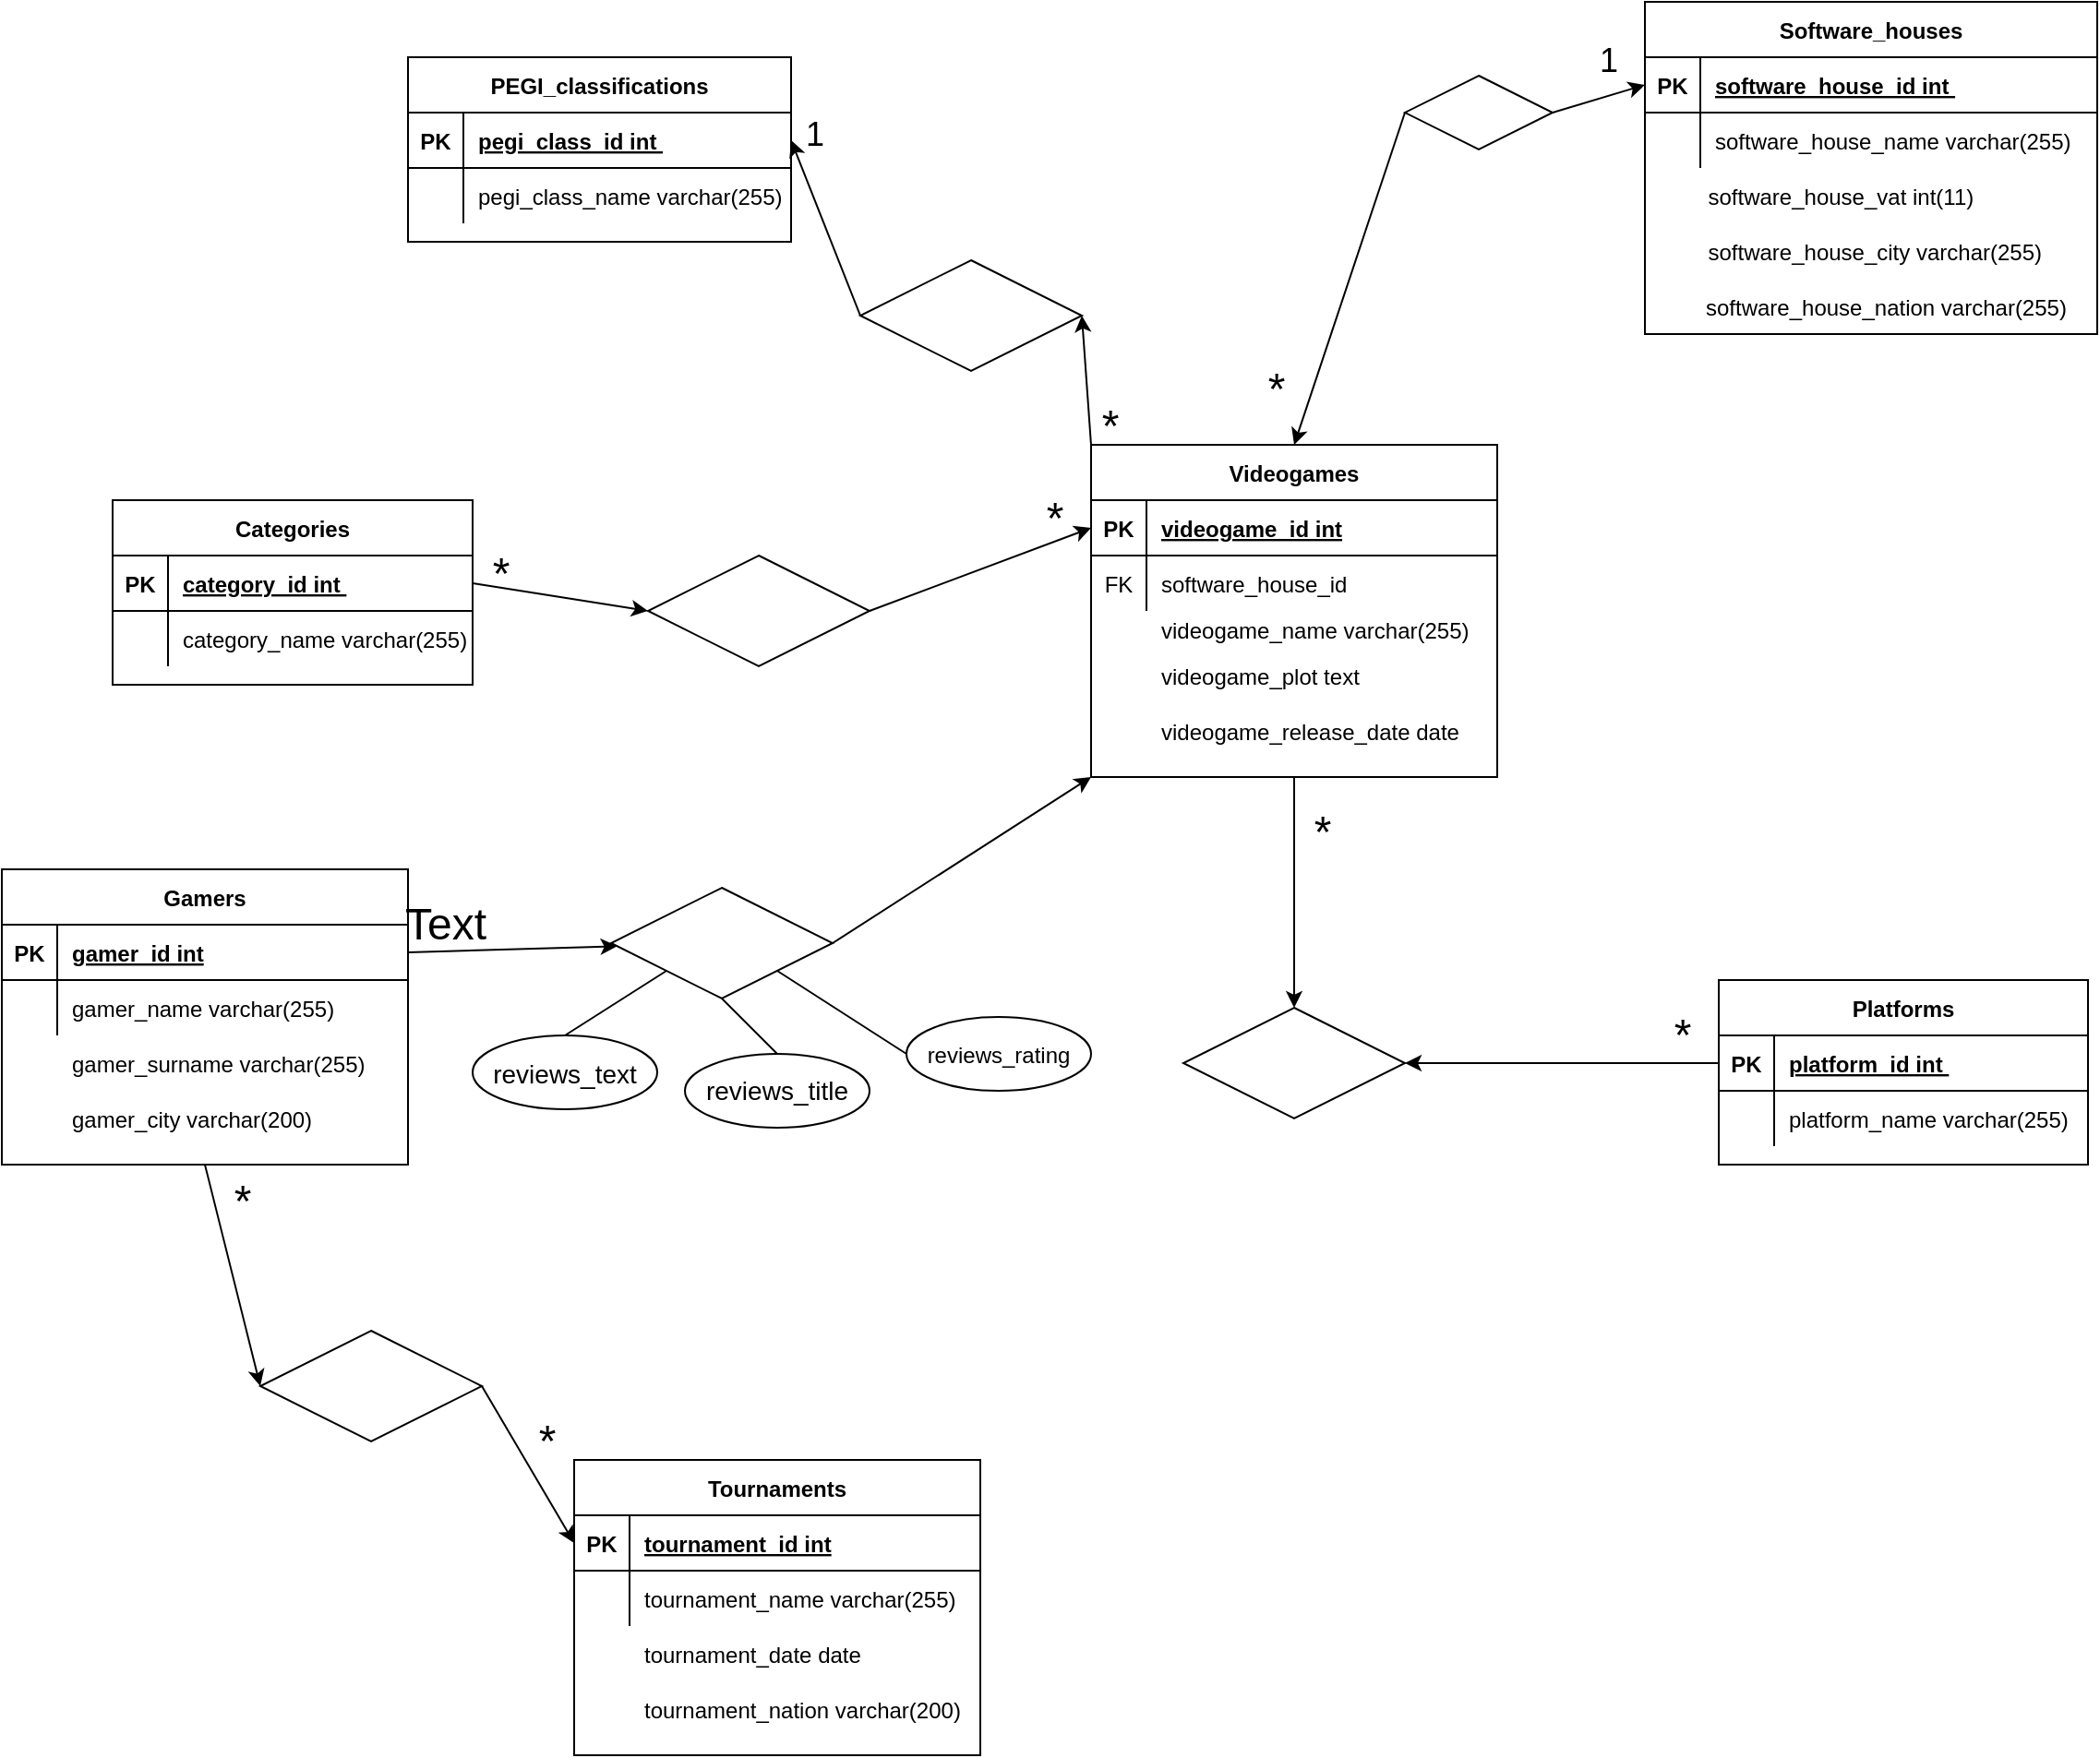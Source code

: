 <mxfile version="20.3.6" type="device"><diagram id="R2lEEEUBdFMjLlhIrx00" name="Page-1"><mxGraphModel dx="2067" dy="551" grid="1" gridSize="10" guides="1" tooltips="1" connect="1" arrows="1" fold="1" page="1" pageScale="1" pageWidth="850" pageHeight="1100" math="0" shadow="0" extFonts="Permanent Marker^https://fonts.googleapis.com/css?family=Permanent+Marker"><root><mxCell id="0"/><mxCell id="1" parent="0"/><mxCell id="C-vyLk0tnHw3VtMMgP7b-23" value="Videogames" style="shape=table;startSize=30;container=1;collapsible=1;childLayout=tableLayout;fixedRows=1;rowLines=0;fontStyle=1;align=center;resizeLast=1;" parent="1" vertex="1"><mxGeometry x="290" y="260" width="220" height="180" as="geometry"/></mxCell><mxCell id="C-vyLk0tnHw3VtMMgP7b-24" value="" style="shape=partialRectangle;collapsible=0;dropTarget=0;pointerEvents=0;fillColor=none;points=[[0,0.5],[1,0.5]];portConstraint=eastwest;top=0;left=0;right=0;bottom=1;" parent="C-vyLk0tnHw3VtMMgP7b-23" vertex="1"><mxGeometry y="30" width="220" height="30" as="geometry"/></mxCell><mxCell id="C-vyLk0tnHw3VtMMgP7b-25" value="PK" style="shape=partialRectangle;overflow=hidden;connectable=0;fillColor=none;top=0;left=0;bottom=0;right=0;fontStyle=1;" parent="C-vyLk0tnHw3VtMMgP7b-24" vertex="1"><mxGeometry width="30" height="30" as="geometry"><mxRectangle width="30" height="30" as="alternateBounds"/></mxGeometry></mxCell><mxCell id="C-vyLk0tnHw3VtMMgP7b-26" value="videogame_id int" style="shape=partialRectangle;overflow=hidden;connectable=0;fillColor=none;top=0;left=0;bottom=0;right=0;align=left;spacingLeft=6;fontStyle=5;" parent="C-vyLk0tnHw3VtMMgP7b-24" vertex="1"><mxGeometry x="30" width="190" height="30" as="geometry"><mxRectangle width="190" height="30" as="alternateBounds"/></mxGeometry></mxCell><mxCell id="C-vyLk0tnHw3VtMMgP7b-27" value="" style="shape=partialRectangle;collapsible=0;dropTarget=0;pointerEvents=0;fillColor=none;points=[[0,0.5],[1,0.5]];portConstraint=eastwest;top=0;left=0;right=0;bottom=0;" parent="C-vyLk0tnHw3VtMMgP7b-23" vertex="1"><mxGeometry y="60" width="220" height="30" as="geometry"/></mxCell><mxCell id="C-vyLk0tnHw3VtMMgP7b-28" value="FK" style="shape=partialRectangle;overflow=hidden;connectable=0;fillColor=none;top=0;left=0;bottom=0;right=0;" parent="C-vyLk0tnHw3VtMMgP7b-27" vertex="1"><mxGeometry width="30" height="30" as="geometry"><mxRectangle width="30" height="30" as="alternateBounds"/></mxGeometry></mxCell><mxCell id="C-vyLk0tnHw3VtMMgP7b-29" value="software_house_id" style="shape=partialRectangle;overflow=hidden;connectable=0;fillColor=none;top=0;left=0;bottom=0;right=0;align=left;spacingLeft=6;" parent="C-vyLk0tnHw3VtMMgP7b-27" vertex="1"><mxGeometry x="30" width="190" height="30" as="geometry"><mxRectangle width="190" height="30" as="alternateBounds"/></mxGeometry></mxCell><mxCell id="0BfrZjGHpj0aD6j247Zs-1" value="" style="shape=partialRectangle;collapsible=0;dropTarget=0;pointerEvents=0;fillColor=none;points=[[0,0.5],[1,0.5]];portConstraint=eastwest;top=0;left=0;right=0;bottom=0;" vertex="1" parent="1"><mxGeometry x="290" y="370" width="220" height="30" as="geometry"/></mxCell><mxCell id="0BfrZjGHpj0aD6j247Zs-2" value="" style="shape=partialRectangle;overflow=hidden;connectable=0;fillColor=none;top=0;left=0;bottom=0;right=0;" vertex="1" parent="0BfrZjGHpj0aD6j247Zs-1"><mxGeometry width="23.571" height="30" as="geometry"><mxRectangle width="30" height="30" as="alternateBounds"/></mxGeometry></mxCell><mxCell id="0BfrZjGHpj0aD6j247Zs-3" value="videogame_plot text" style="shape=partialRectangle;overflow=hidden;connectable=0;fillColor=none;top=0;left=0;bottom=0;right=0;align=left;spacingLeft=6;" vertex="1" parent="0BfrZjGHpj0aD6j247Zs-1"><mxGeometry x="30" width="190" height="30" as="geometry"><mxRectangle width="250" height="30" as="alternateBounds"/></mxGeometry></mxCell><mxCell id="0BfrZjGHpj0aD6j247Zs-5" value="" style="shape=partialRectangle;collapsible=0;dropTarget=0;pointerEvents=0;fillColor=none;points=[[0,0.5],[1,0.5]];portConstraint=eastwest;top=0;left=0;right=0;bottom=0;" vertex="1" parent="1"><mxGeometry x="290" y="400" width="220" height="30" as="geometry"/></mxCell><mxCell id="0BfrZjGHpj0aD6j247Zs-6" value="" style="shape=partialRectangle;overflow=hidden;connectable=0;fillColor=none;top=0;left=0;bottom=0;right=0;" vertex="1" parent="0BfrZjGHpj0aD6j247Zs-5"><mxGeometry width="23.571" height="30" as="geometry"><mxRectangle width="30" height="30" as="alternateBounds"/></mxGeometry></mxCell><mxCell id="0BfrZjGHpj0aD6j247Zs-7" value="videogame_release_date date " style="shape=partialRectangle;overflow=hidden;connectable=0;fillColor=none;top=0;left=0;bottom=0;right=0;align=left;spacingLeft=6;" vertex="1" parent="0BfrZjGHpj0aD6j247Zs-5"><mxGeometry x="30" width="190" height="30" as="geometry"><mxRectangle width="250" height="30" as="alternateBounds"/></mxGeometry></mxCell><mxCell id="0BfrZjGHpj0aD6j247Zs-8" value="Software_houses" style="shape=table;startSize=30;container=1;collapsible=1;childLayout=tableLayout;fixedRows=1;rowLines=0;fontStyle=1;align=center;resizeLast=1;" vertex="1" parent="1"><mxGeometry x="590" y="20" width="245" height="180" as="geometry"/></mxCell><mxCell id="0BfrZjGHpj0aD6j247Zs-9" value="" style="shape=partialRectangle;collapsible=0;dropTarget=0;pointerEvents=0;fillColor=none;points=[[0,0.5],[1,0.5]];portConstraint=eastwest;top=0;left=0;right=0;bottom=1;" vertex="1" parent="0BfrZjGHpj0aD6j247Zs-8"><mxGeometry y="30" width="245" height="30" as="geometry"/></mxCell><mxCell id="0BfrZjGHpj0aD6j247Zs-10" value="PK" style="shape=partialRectangle;overflow=hidden;connectable=0;fillColor=none;top=0;left=0;bottom=0;right=0;fontStyle=1;" vertex="1" parent="0BfrZjGHpj0aD6j247Zs-9"><mxGeometry width="30" height="30" as="geometry"><mxRectangle width="30" height="30" as="alternateBounds"/></mxGeometry></mxCell><mxCell id="0BfrZjGHpj0aD6j247Zs-11" value="software_house_id int " style="shape=partialRectangle;overflow=hidden;connectable=0;fillColor=none;top=0;left=0;bottom=0;right=0;align=left;spacingLeft=6;fontStyle=5;" vertex="1" parent="0BfrZjGHpj0aD6j247Zs-9"><mxGeometry x="30" width="215" height="30" as="geometry"><mxRectangle width="215" height="30" as="alternateBounds"/></mxGeometry></mxCell><mxCell id="0BfrZjGHpj0aD6j247Zs-12" value="" style="shape=partialRectangle;collapsible=0;dropTarget=0;pointerEvents=0;fillColor=none;points=[[0,0.5],[1,0.5]];portConstraint=eastwest;top=0;left=0;right=0;bottom=0;" vertex="1" parent="0BfrZjGHpj0aD6j247Zs-8"><mxGeometry y="60" width="245" height="30" as="geometry"/></mxCell><mxCell id="0BfrZjGHpj0aD6j247Zs-13" value="" style="shape=partialRectangle;overflow=hidden;connectable=0;fillColor=none;top=0;left=0;bottom=0;right=0;" vertex="1" parent="0BfrZjGHpj0aD6j247Zs-12"><mxGeometry width="30" height="30" as="geometry"><mxRectangle width="30" height="30" as="alternateBounds"/></mxGeometry></mxCell><mxCell id="0BfrZjGHpj0aD6j247Zs-14" value="software_house_name varchar(255) " style="shape=partialRectangle;overflow=hidden;connectable=0;fillColor=none;top=0;left=0;bottom=0;right=0;align=left;spacingLeft=6;" vertex="1" parent="0BfrZjGHpj0aD6j247Zs-12"><mxGeometry x="30" width="215" height="30" as="geometry"><mxRectangle width="215" height="30" as="alternateBounds"/></mxGeometry></mxCell><mxCell id="0BfrZjGHpj0aD6j247Zs-15" value="" style="shape=partialRectangle;collapsible=0;dropTarget=0;pointerEvents=0;fillColor=none;points=[[0,0.5],[1,0.5]];portConstraint=eastwest;top=0;left=0;right=0;bottom=0;" vertex="1" parent="1"><mxGeometry x="590" y="110" width="245" height="30" as="geometry"/></mxCell><mxCell id="0BfrZjGHpj0aD6j247Zs-16" value="" style="shape=partialRectangle;overflow=hidden;connectable=0;fillColor=none;top=0;left=0;bottom=0;right=0;" vertex="1" parent="0BfrZjGHpj0aD6j247Zs-15"><mxGeometry width="26.25" height="30" as="geometry"><mxRectangle width="30" height="30" as="alternateBounds"/></mxGeometry></mxCell><mxCell id="0BfrZjGHpj0aD6j247Zs-17" value="software_house_vat int(11) " style="shape=partialRectangle;overflow=hidden;connectable=0;fillColor=none;top=0;left=0;bottom=0;right=0;align=left;spacingLeft=6;" vertex="1" parent="0BfrZjGHpj0aD6j247Zs-15"><mxGeometry x="26.25" width="218.75" height="30" as="geometry"><mxRectangle width="250" height="30" as="alternateBounds"/></mxGeometry></mxCell><mxCell id="0BfrZjGHpj0aD6j247Zs-18" value="" style="shape=partialRectangle;collapsible=0;dropTarget=0;pointerEvents=0;fillColor=none;points=[[0,0.5],[1,0.5]];portConstraint=eastwest;top=0;left=0;right=0;bottom=0;" vertex="1" parent="1"><mxGeometry x="590" y="140" width="245" height="30" as="geometry"/></mxCell><mxCell id="0BfrZjGHpj0aD6j247Zs-19" value="" style="shape=partialRectangle;overflow=hidden;connectable=0;fillColor=none;top=0;left=0;bottom=0;right=0;" vertex="1" parent="0BfrZjGHpj0aD6j247Zs-18"><mxGeometry width="26.25" height="30" as="geometry"><mxRectangle width="30" height="30" as="alternateBounds"/></mxGeometry></mxCell><mxCell id="0BfrZjGHpj0aD6j247Zs-20" value="software_house_city varchar(255) " style="shape=partialRectangle;overflow=hidden;connectable=0;fillColor=none;top=0;left=0;bottom=0;right=0;align=left;spacingLeft=6;" vertex="1" parent="0BfrZjGHpj0aD6j247Zs-18"><mxGeometry x="26.25" width="218.75" height="30" as="geometry"><mxRectangle width="250" height="30" as="alternateBounds"/></mxGeometry></mxCell><mxCell id="0BfrZjGHpj0aD6j247Zs-21" value="" style="shape=partialRectangle;collapsible=0;dropTarget=0;pointerEvents=0;fillColor=none;points=[[0,0.5],[1,0.5]];portConstraint=eastwest;top=0;left=0;right=0;bottom=0;" vertex="1" parent="1"><mxGeometry x="595" y="170" width="240" height="30" as="geometry"/></mxCell><mxCell id="0BfrZjGHpj0aD6j247Zs-22" value="" style="shape=partialRectangle;overflow=hidden;connectable=0;fillColor=none;top=0;left=0;bottom=0;right=0;" vertex="1" parent="0BfrZjGHpj0aD6j247Zs-21"><mxGeometry width="25.714" height="30" as="geometry"><mxRectangle width="30" height="30" as="alternateBounds"/></mxGeometry></mxCell><mxCell id="0BfrZjGHpj0aD6j247Zs-23" value="software_house_nation varchar(255) " style="shape=partialRectangle;overflow=hidden;connectable=0;fillColor=none;top=0;left=0;bottom=0;right=0;align=left;spacingLeft=6;" vertex="1" parent="0BfrZjGHpj0aD6j247Zs-21"><mxGeometry x="20" width="220" height="30" as="geometry"><mxRectangle width="250" height="30" as="alternateBounds"/></mxGeometry></mxCell><mxCell id="0BfrZjGHpj0aD6j247Zs-24" value="Platforms" style="shape=table;startSize=30;container=1;collapsible=1;childLayout=tableLayout;fixedRows=1;rowLines=0;fontStyle=1;align=center;resizeLast=1;" vertex="1" parent="1"><mxGeometry x="630" y="550" width="200" height="100" as="geometry"/></mxCell><mxCell id="0BfrZjGHpj0aD6j247Zs-25" value="" style="shape=partialRectangle;collapsible=0;dropTarget=0;pointerEvents=0;fillColor=none;points=[[0,0.5],[1,0.5]];portConstraint=eastwest;top=0;left=0;right=0;bottom=1;" vertex="1" parent="0BfrZjGHpj0aD6j247Zs-24"><mxGeometry y="30" width="200" height="30" as="geometry"/></mxCell><mxCell id="0BfrZjGHpj0aD6j247Zs-26" value="PK" style="shape=partialRectangle;overflow=hidden;connectable=0;fillColor=none;top=0;left=0;bottom=0;right=0;fontStyle=1;" vertex="1" parent="0BfrZjGHpj0aD6j247Zs-25"><mxGeometry width="30" height="30" as="geometry"><mxRectangle width="30" height="30" as="alternateBounds"/></mxGeometry></mxCell><mxCell id="0BfrZjGHpj0aD6j247Zs-27" value="platform_id int " style="shape=partialRectangle;overflow=hidden;connectable=0;fillColor=none;top=0;left=0;bottom=0;right=0;align=left;spacingLeft=6;fontStyle=5;" vertex="1" parent="0BfrZjGHpj0aD6j247Zs-25"><mxGeometry x="30" width="170" height="30" as="geometry"><mxRectangle width="170" height="30" as="alternateBounds"/></mxGeometry></mxCell><mxCell id="0BfrZjGHpj0aD6j247Zs-28" value="" style="shape=partialRectangle;collapsible=0;dropTarget=0;pointerEvents=0;fillColor=none;points=[[0,0.5],[1,0.5]];portConstraint=eastwest;top=0;left=0;right=0;bottom=0;" vertex="1" parent="0BfrZjGHpj0aD6j247Zs-24"><mxGeometry y="60" width="200" height="30" as="geometry"/></mxCell><mxCell id="0BfrZjGHpj0aD6j247Zs-29" value="" style="shape=partialRectangle;overflow=hidden;connectable=0;fillColor=none;top=0;left=0;bottom=0;right=0;" vertex="1" parent="0BfrZjGHpj0aD6j247Zs-28"><mxGeometry width="30" height="30" as="geometry"><mxRectangle width="30" height="30" as="alternateBounds"/></mxGeometry></mxCell><mxCell id="0BfrZjGHpj0aD6j247Zs-30" value="platform_name varchar(255) " style="shape=partialRectangle;overflow=hidden;connectable=0;fillColor=none;top=0;left=0;bottom=0;right=0;align=left;spacingLeft=6;" vertex="1" parent="0BfrZjGHpj0aD6j247Zs-28"><mxGeometry x="30" width="170" height="30" as="geometry"><mxRectangle width="170" height="30" as="alternateBounds"/></mxGeometry></mxCell><mxCell id="0BfrZjGHpj0aD6j247Zs-34" value="" style="shape=partialRectangle;collapsible=0;dropTarget=0;pointerEvents=0;fillColor=none;points=[[0,0.5],[1,0.5]];portConstraint=eastwest;top=0;left=0;right=0;bottom=0;" vertex="1" parent="1"><mxGeometry x="40" y="580" width="280" height="30" as="geometry"/></mxCell><mxCell id="0BfrZjGHpj0aD6j247Zs-35" value="" style="shape=partialRectangle;overflow=hidden;connectable=0;fillColor=none;top=0;left=0;bottom=0;right=0;" vertex="1" parent="0BfrZjGHpj0aD6j247Zs-34"><mxGeometry x="-330" width="30" height="30" as="geometry"><mxRectangle width="30" height="30" as="alternateBounds"/></mxGeometry></mxCell><mxCell id="0BfrZjGHpj0aD6j247Zs-40" value="Categories" style="shape=table;startSize=30;container=1;collapsible=1;childLayout=tableLayout;fixedRows=1;rowLines=0;fontStyle=1;align=center;resizeLast=1;" vertex="1" parent="1"><mxGeometry x="-240" y="290" width="195" height="100" as="geometry"/></mxCell><mxCell id="0BfrZjGHpj0aD6j247Zs-41" value="" style="shape=partialRectangle;collapsible=0;dropTarget=0;pointerEvents=0;fillColor=none;points=[[0,0.5],[1,0.5]];portConstraint=eastwest;top=0;left=0;right=0;bottom=1;" vertex="1" parent="0BfrZjGHpj0aD6j247Zs-40"><mxGeometry y="30" width="195" height="30" as="geometry"/></mxCell><mxCell id="0BfrZjGHpj0aD6j247Zs-42" value="PK" style="shape=partialRectangle;overflow=hidden;connectable=0;fillColor=none;top=0;left=0;bottom=0;right=0;fontStyle=1;" vertex="1" parent="0BfrZjGHpj0aD6j247Zs-41"><mxGeometry width="30" height="30" as="geometry"><mxRectangle width="30" height="30" as="alternateBounds"/></mxGeometry></mxCell><mxCell id="0BfrZjGHpj0aD6j247Zs-43" value="category_id int " style="shape=partialRectangle;overflow=hidden;connectable=0;fillColor=none;top=0;left=0;bottom=0;right=0;align=left;spacingLeft=6;fontStyle=5;" vertex="1" parent="0BfrZjGHpj0aD6j247Zs-41"><mxGeometry x="30" width="165" height="30" as="geometry"><mxRectangle width="165" height="30" as="alternateBounds"/></mxGeometry></mxCell><mxCell id="0BfrZjGHpj0aD6j247Zs-44" value="" style="shape=partialRectangle;collapsible=0;dropTarget=0;pointerEvents=0;fillColor=none;points=[[0,0.5],[1,0.5]];portConstraint=eastwest;top=0;left=0;right=0;bottom=0;" vertex="1" parent="0BfrZjGHpj0aD6j247Zs-40"><mxGeometry y="60" width="195" height="30" as="geometry"/></mxCell><mxCell id="0BfrZjGHpj0aD6j247Zs-45" value="" style="shape=partialRectangle;overflow=hidden;connectable=0;fillColor=none;top=0;left=0;bottom=0;right=0;" vertex="1" parent="0BfrZjGHpj0aD6j247Zs-44"><mxGeometry width="30" height="30" as="geometry"><mxRectangle width="30" height="30" as="alternateBounds"/></mxGeometry></mxCell><mxCell id="0BfrZjGHpj0aD6j247Zs-46" value="category_name varchar(255) " style="shape=partialRectangle;overflow=hidden;connectable=0;fillColor=none;top=0;left=0;bottom=0;right=0;align=left;spacingLeft=6;" vertex="1" parent="0BfrZjGHpj0aD6j247Zs-44"><mxGeometry x="30" width="165" height="30" as="geometry"><mxRectangle width="165" height="30" as="alternateBounds"/></mxGeometry></mxCell><mxCell id="0BfrZjGHpj0aD6j247Zs-47" value="" style="shape=partialRectangle;collapsible=0;dropTarget=0;pointerEvents=0;fillColor=none;points=[[0,0.5],[1,0.5]];portConstraint=eastwest;top=0;left=0;right=0;bottom=0;" vertex="1" parent="1"><mxGeometry x="437.5" y="580" width="280" height="30" as="geometry"/></mxCell><mxCell id="0BfrZjGHpj0aD6j247Zs-48" value="" style="shape=partialRectangle;overflow=hidden;connectable=0;fillColor=none;top=0;left=0;bottom=0;right=0;" vertex="1" parent="0BfrZjGHpj0aD6j247Zs-47"><mxGeometry x="-590" y="20" width="30" height="30" as="geometry"><mxRectangle width="30" height="30" as="alternateBounds"/></mxGeometry></mxCell><mxCell id="0BfrZjGHpj0aD6j247Zs-49" value="PEGI_classifications" style="shape=table;startSize=30;container=1;collapsible=1;childLayout=tableLayout;fixedRows=1;rowLines=0;fontStyle=1;align=center;resizeLast=1;" vertex="1" parent="1"><mxGeometry x="-80" y="50" width="207.5" height="100" as="geometry"/></mxCell><mxCell id="0BfrZjGHpj0aD6j247Zs-50" value="" style="shape=partialRectangle;collapsible=0;dropTarget=0;pointerEvents=0;fillColor=none;points=[[0,0.5],[1,0.5]];portConstraint=eastwest;top=0;left=0;right=0;bottom=1;" vertex="1" parent="0BfrZjGHpj0aD6j247Zs-49"><mxGeometry y="30" width="207.5" height="30" as="geometry"/></mxCell><mxCell id="0BfrZjGHpj0aD6j247Zs-51" value="PK" style="shape=partialRectangle;overflow=hidden;connectable=0;fillColor=none;top=0;left=0;bottom=0;right=0;fontStyle=1;" vertex="1" parent="0BfrZjGHpj0aD6j247Zs-50"><mxGeometry width="30" height="30" as="geometry"><mxRectangle width="30" height="30" as="alternateBounds"/></mxGeometry></mxCell><mxCell id="0BfrZjGHpj0aD6j247Zs-52" value="pegi_class_id int " style="shape=partialRectangle;overflow=hidden;connectable=0;fillColor=none;top=0;left=0;bottom=0;right=0;align=left;spacingLeft=6;fontStyle=5;" vertex="1" parent="0BfrZjGHpj0aD6j247Zs-50"><mxGeometry x="30" width="177.5" height="30" as="geometry"><mxRectangle width="177.5" height="30" as="alternateBounds"/></mxGeometry></mxCell><mxCell id="0BfrZjGHpj0aD6j247Zs-53" value="" style="shape=partialRectangle;collapsible=0;dropTarget=0;pointerEvents=0;fillColor=none;points=[[0,0.5],[1,0.5]];portConstraint=eastwest;top=0;left=0;right=0;bottom=0;" vertex="1" parent="0BfrZjGHpj0aD6j247Zs-49"><mxGeometry y="60" width="207.5" height="30" as="geometry"/></mxCell><mxCell id="0BfrZjGHpj0aD6j247Zs-54" value="" style="shape=partialRectangle;overflow=hidden;connectable=0;fillColor=none;top=0;left=0;bottom=0;right=0;" vertex="1" parent="0BfrZjGHpj0aD6j247Zs-53"><mxGeometry width="30" height="30" as="geometry"><mxRectangle width="30" height="30" as="alternateBounds"/></mxGeometry></mxCell><mxCell id="0BfrZjGHpj0aD6j247Zs-55" value="pegi_class_name varchar(255) " style="shape=partialRectangle;overflow=hidden;connectable=0;fillColor=none;top=0;left=0;bottom=0;right=0;align=left;spacingLeft=6;" vertex="1" parent="0BfrZjGHpj0aD6j247Zs-53"><mxGeometry x="30" width="177.5" height="30" as="geometry"><mxRectangle width="177.5" height="30" as="alternateBounds"/></mxGeometry></mxCell><mxCell id="0BfrZjGHpj0aD6j247Zs-56" value="Tournaments" style="shape=table;startSize=30;container=1;collapsible=1;childLayout=tableLayout;fixedRows=1;rowLines=0;fontStyle=1;align=center;resizeLast=1;" vertex="1" parent="1"><mxGeometry x="10" y="810" width="220" height="160" as="geometry"/></mxCell><mxCell id="0BfrZjGHpj0aD6j247Zs-57" value="" style="shape=partialRectangle;collapsible=0;dropTarget=0;pointerEvents=0;fillColor=none;points=[[0,0.5],[1,0.5]];portConstraint=eastwest;top=0;left=0;right=0;bottom=1;" vertex="1" parent="0BfrZjGHpj0aD6j247Zs-56"><mxGeometry y="30" width="220" height="30" as="geometry"/></mxCell><mxCell id="0BfrZjGHpj0aD6j247Zs-58" value="PK" style="shape=partialRectangle;overflow=hidden;connectable=0;fillColor=none;top=0;left=0;bottom=0;right=0;fontStyle=1;" vertex="1" parent="0BfrZjGHpj0aD6j247Zs-57"><mxGeometry width="30" height="30" as="geometry"><mxRectangle width="30" height="30" as="alternateBounds"/></mxGeometry></mxCell><mxCell id="0BfrZjGHpj0aD6j247Zs-59" value="tournament_id int" style="shape=partialRectangle;overflow=hidden;connectable=0;fillColor=none;top=0;left=0;bottom=0;right=0;align=left;spacingLeft=6;fontStyle=5;" vertex="1" parent="0BfrZjGHpj0aD6j247Zs-57"><mxGeometry x="30" width="190" height="30" as="geometry"><mxRectangle width="190" height="30" as="alternateBounds"/></mxGeometry></mxCell><mxCell id="0BfrZjGHpj0aD6j247Zs-60" value="" style="shape=partialRectangle;collapsible=0;dropTarget=0;pointerEvents=0;fillColor=none;points=[[0,0.5],[1,0.5]];portConstraint=eastwest;top=0;left=0;right=0;bottom=0;" vertex="1" parent="0BfrZjGHpj0aD6j247Zs-56"><mxGeometry y="60" width="220" height="30" as="geometry"/></mxCell><mxCell id="0BfrZjGHpj0aD6j247Zs-61" value="" style="shape=partialRectangle;overflow=hidden;connectable=0;fillColor=none;top=0;left=0;bottom=0;right=0;" vertex="1" parent="0BfrZjGHpj0aD6j247Zs-60"><mxGeometry width="30" height="30" as="geometry"><mxRectangle width="30" height="30" as="alternateBounds"/></mxGeometry></mxCell><mxCell id="0BfrZjGHpj0aD6j247Zs-62" value="tournament_name varchar(255)" style="shape=partialRectangle;overflow=hidden;connectable=0;fillColor=none;top=0;left=0;bottom=0;right=0;align=left;spacingLeft=6;" vertex="1" parent="0BfrZjGHpj0aD6j247Zs-60"><mxGeometry x="30" width="190" height="30" as="geometry"><mxRectangle width="190" height="30" as="alternateBounds"/></mxGeometry></mxCell><mxCell id="0BfrZjGHpj0aD6j247Zs-63" value="tournament_date date" style="shape=partialRectangle;overflow=hidden;connectable=0;fillColor=none;top=0;left=0;bottom=0;right=0;align=left;spacingLeft=6;" vertex="1" parent="1"><mxGeometry x="40" y="900" width="190" height="30" as="geometry"><mxRectangle width="190" height="30" as="alternateBounds"/></mxGeometry></mxCell><mxCell id="0BfrZjGHpj0aD6j247Zs-64" value="tournament_nation varchar(200)" style="shape=partialRectangle;overflow=hidden;connectable=0;fillColor=none;top=0;left=0;bottom=0;right=0;align=left;spacingLeft=6;" vertex="1" parent="1"><mxGeometry x="40" y="930" width="190" height="30" as="geometry"><mxRectangle width="190" height="30" as="alternateBounds"/></mxGeometry></mxCell><mxCell id="0BfrZjGHpj0aD6j247Zs-65" value="Gamers" style="shape=table;startSize=30;container=1;collapsible=1;childLayout=tableLayout;fixedRows=1;rowLines=0;fontStyle=1;align=center;resizeLast=1;" vertex="1" parent="1"><mxGeometry x="-300" y="490" width="220" height="160" as="geometry"/></mxCell><mxCell id="0BfrZjGHpj0aD6j247Zs-66" value="" style="shape=partialRectangle;collapsible=0;dropTarget=0;pointerEvents=0;fillColor=none;points=[[0,0.5],[1,0.5]];portConstraint=eastwest;top=0;left=0;right=0;bottom=1;" vertex="1" parent="0BfrZjGHpj0aD6j247Zs-65"><mxGeometry y="30" width="220" height="30" as="geometry"/></mxCell><mxCell id="0BfrZjGHpj0aD6j247Zs-67" value="PK" style="shape=partialRectangle;overflow=hidden;connectable=0;fillColor=none;top=0;left=0;bottom=0;right=0;fontStyle=1;" vertex="1" parent="0BfrZjGHpj0aD6j247Zs-66"><mxGeometry width="30" height="30" as="geometry"><mxRectangle width="30" height="30" as="alternateBounds"/></mxGeometry></mxCell><mxCell id="0BfrZjGHpj0aD6j247Zs-68" value="gamer_id int" style="shape=partialRectangle;overflow=hidden;connectable=0;fillColor=none;top=0;left=0;bottom=0;right=0;align=left;spacingLeft=6;fontStyle=5;" vertex="1" parent="0BfrZjGHpj0aD6j247Zs-66"><mxGeometry x="30" width="190" height="30" as="geometry"><mxRectangle width="190" height="30" as="alternateBounds"/></mxGeometry></mxCell><mxCell id="0BfrZjGHpj0aD6j247Zs-69" value="" style="shape=partialRectangle;collapsible=0;dropTarget=0;pointerEvents=0;fillColor=none;points=[[0,0.5],[1,0.5]];portConstraint=eastwest;top=0;left=0;right=0;bottom=0;" vertex="1" parent="0BfrZjGHpj0aD6j247Zs-65"><mxGeometry y="60" width="220" height="30" as="geometry"/></mxCell><mxCell id="0BfrZjGHpj0aD6j247Zs-70" value="" style="shape=partialRectangle;overflow=hidden;connectable=0;fillColor=none;top=0;left=0;bottom=0;right=0;" vertex="1" parent="0BfrZjGHpj0aD6j247Zs-69"><mxGeometry width="30" height="30" as="geometry"><mxRectangle width="30" height="30" as="alternateBounds"/></mxGeometry></mxCell><mxCell id="0BfrZjGHpj0aD6j247Zs-71" value="gamer_name varchar(255)" style="shape=partialRectangle;overflow=hidden;connectable=0;fillColor=none;top=0;left=0;bottom=0;right=0;align=left;spacingLeft=6;" vertex="1" parent="0BfrZjGHpj0aD6j247Zs-69"><mxGeometry x="30" width="190" height="30" as="geometry"><mxRectangle width="190" height="30" as="alternateBounds"/></mxGeometry></mxCell><mxCell id="0BfrZjGHpj0aD6j247Zs-72" value="" style="shape=partialRectangle;collapsible=0;dropTarget=0;pointerEvents=0;fillColor=none;points=[[0,0.5],[1,0.5]];portConstraint=eastwest;top=0;left=0;right=0;bottom=0;" vertex="1" parent="1"><mxGeometry x="-300" y="580" width="220" height="30" as="geometry"/></mxCell><mxCell id="0BfrZjGHpj0aD6j247Zs-73" value="" style="shape=partialRectangle;overflow=hidden;connectable=0;fillColor=none;top=0;left=0;bottom=0;right=0;" vertex="1" parent="0BfrZjGHpj0aD6j247Zs-72"><mxGeometry width="23.571" height="30" as="geometry"><mxRectangle width="30" height="30" as="alternateBounds"/></mxGeometry></mxCell><mxCell id="0BfrZjGHpj0aD6j247Zs-74" value="gamer_surname varchar(255)" style="shape=partialRectangle;overflow=hidden;connectable=0;fillColor=none;top=0;left=0;bottom=0;right=0;align=left;spacingLeft=6;" vertex="1" parent="0BfrZjGHpj0aD6j247Zs-72"><mxGeometry x="30" width="190" height="30" as="geometry"><mxRectangle width="250" height="30" as="alternateBounds"/></mxGeometry></mxCell><mxCell id="0BfrZjGHpj0aD6j247Zs-75" value="" style="shape=partialRectangle;collapsible=0;dropTarget=0;pointerEvents=0;fillColor=none;points=[[0,0.5],[1,0.5]];portConstraint=eastwest;top=0;left=0;right=0;bottom=0;" vertex="1" parent="1"><mxGeometry x="-300" y="610" width="220" height="30" as="geometry"/></mxCell><mxCell id="0BfrZjGHpj0aD6j247Zs-76" value="" style="shape=partialRectangle;overflow=hidden;connectable=0;fillColor=none;top=0;left=0;bottom=0;right=0;" vertex="1" parent="0BfrZjGHpj0aD6j247Zs-75"><mxGeometry width="23.571" height="30" as="geometry"><mxRectangle width="30" height="30" as="alternateBounds"/></mxGeometry></mxCell><mxCell id="0BfrZjGHpj0aD6j247Zs-77" value="gamer_city varchar(200)" style="shape=partialRectangle;overflow=hidden;connectable=0;fillColor=none;top=0;left=0;bottom=0;right=0;align=left;spacingLeft=6;" vertex="1" parent="0BfrZjGHpj0aD6j247Zs-75"><mxGeometry x="30" width="190" height="30" as="geometry"><mxRectangle width="250" height="30" as="alternateBounds"/></mxGeometry></mxCell><mxCell id="0BfrZjGHpj0aD6j247Zs-78" value="" style="shape=rhombus;perimeter=rhombusPerimeter;whiteSpace=wrap;html=1;align=center;" vertex="1" parent="1"><mxGeometry x="460" y="60" width="80" height="40" as="geometry"/></mxCell><mxCell id="0BfrZjGHpj0aD6j247Zs-79" value="" style="endArrow=classic;html=1;rounded=0;entryX=0;entryY=0.5;entryDx=0;entryDy=0;" edge="1" parent="1" target="0BfrZjGHpj0aD6j247Zs-9"><mxGeometry width="50" height="50" relative="1" as="geometry"><mxPoint x="540" y="80" as="sourcePoint"/><mxPoint x="590" y="30" as="targetPoint"/></mxGeometry></mxCell><mxCell id="0BfrZjGHpj0aD6j247Zs-80" value="" style="endArrow=classic;html=1;rounded=0;entryX=0.5;entryY=0;entryDx=0;entryDy=0;exitX=0;exitY=0.5;exitDx=0;exitDy=0;" edge="1" parent="1" source="0BfrZjGHpj0aD6j247Zs-78" target="C-vyLk0tnHw3VtMMgP7b-23"><mxGeometry width="50" height="50" relative="1" as="geometry"><mxPoint x="380" y="120" as="sourcePoint"/><mxPoint x="430" y="70" as="targetPoint"/></mxGeometry></mxCell><mxCell id="0BfrZjGHpj0aD6j247Zs-81" value="&lt;font style=&quot;font-size: 24px;&quot;&gt;*&lt;/font&gt;" style="text;html=1;align=center;verticalAlign=middle;resizable=0;points=[];autosize=1;strokeColor=none;fillColor=none;" vertex="1" parent="1"><mxGeometry x="375" y="210" width="30" height="40" as="geometry"/></mxCell><mxCell id="0BfrZjGHpj0aD6j247Zs-82" value="&lt;font style=&quot;font-size: 18px;&quot;&gt;1&lt;/font&gt;" style="text;html=1;align=center;verticalAlign=middle;resizable=0;points=[];autosize=1;strokeColor=none;fillColor=none;fontSize=24;" vertex="1" parent="1"><mxGeometry x="555" y="30" width="30" height="40" as="geometry"/></mxCell><mxCell id="0BfrZjGHpj0aD6j247Zs-83" value="videogame_name varchar(255)" style="shape=partialRectangle;overflow=hidden;connectable=0;fillColor=none;top=0;left=0;bottom=0;right=0;align=left;spacingLeft=6;" vertex="1" parent="1"><mxGeometry x="320" y="345" width="190" height="30" as="geometry"><mxRectangle width="190" height="30" as="alternateBounds"/></mxGeometry></mxCell><mxCell id="0BfrZjGHpj0aD6j247Zs-84" value="" style="endArrow=classic;html=1;rounded=0;fontSize=18;exitX=0.5;exitY=1;exitDx=0;exitDy=0;" edge="1" parent="1" source="C-vyLk0tnHw3VtMMgP7b-23" target="0BfrZjGHpj0aD6j247Zs-113"><mxGeometry width="50" height="50" relative="1" as="geometry"><mxPoint x="210" y="620" as="sourcePoint"/><mxPoint x="400" y="520" as="targetPoint"/></mxGeometry></mxCell><mxCell id="0BfrZjGHpj0aD6j247Zs-85" value="" style="endArrow=classic;html=1;rounded=0;fontSize=18;exitX=0;exitY=0.5;exitDx=0;exitDy=0;entryX=1;entryY=0.5;entryDx=0;entryDy=0;" edge="1" parent="1" source="0BfrZjGHpj0aD6j247Zs-25" target="0BfrZjGHpj0aD6j247Zs-113"><mxGeometry width="50" height="50" relative="1" as="geometry"><mxPoint x="210" y="620" as="sourcePoint"/><mxPoint x="540" y="590" as="targetPoint"/></mxGeometry></mxCell><mxCell id="0BfrZjGHpj0aD6j247Zs-113" value="" style="shape=rhombus;perimeter=rhombusPerimeter;whiteSpace=wrap;html=1;align=center;fontSize=12;" vertex="1" parent="1"><mxGeometry x="340" y="565" width="120" height="60" as="geometry"/></mxCell><mxCell id="0BfrZjGHpj0aD6j247Zs-115" value="&lt;font style=&quot;font-size: 24px;&quot;&gt;*&lt;/font&gt;" style="text;html=1;align=center;verticalAlign=middle;resizable=0;points=[];autosize=1;strokeColor=none;fillColor=none;fontSize=12;" vertex="1" parent="1"><mxGeometry x="595" y="560" width="30" height="40" as="geometry"/></mxCell><mxCell id="0BfrZjGHpj0aD6j247Zs-116" value="&lt;font style=&quot;font-size: 24px;&quot;&gt;*&lt;/font&gt;" style="text;html=1;align=center;verticalAlign=middle;resizable=0;points=[];autosize=1;strokeColor=none;fillColor=none;fontSize=24;" vertex="1" parent="1"><mxGeometry x="400" y="450" width="30" height="40" as="geometry"/></mxCell><mxCell id="0BfrZjGHpj0aD6j247Zs-117" value="" style="shape=rhombus;perimeter=rhombusPerimeter;whiteSpace=wrap;html=1;align=center;fontSize=12;" vertex="1" parent="1"><mxGeometry x="50" y="320" width="120" height="60" as="geometry"/></mxCell><mxCell id="0BfrZjGHpj0aD6j247Zs-118" value="" style="endArrow=classic;html=1;rounded=0;fontSize=24;exitX=1;exitY=0.5;exitDx=0;exitDy=0;" edge="1" parent="1" source="0BfrZjGHpj0aD6j247Zs-41"><mxGeometry width="50" height="50" relative="1" as="geometry"><mxPoint x="210" y="420" as="sourcePoint"/><mxPoint x="50" y="350" as="targetPoint"/></mxGeometry></mxCell><mxCell id="0BfrZjGHpj0aD6j247Zs-119" value="" style="endArrow=classic;html=1;rounded=0;fontSize=24;exitX=1;exitY=0.5;exitDx=0;exitDy=0;entryX=0;entryY=0.5;entryDx=0;entryDy=0;" edge="1" parent="1" source="0BfrZjGHpj0aD6j247Zs-117" target="C-vyLk0tnHw3VtMMgP7b-24"><mxGeometry width="50" height="50" relative="1" as="geometry"><mxPoint x="210" y="420" as="sourcePoint"/><mxPoint x="260" y="370" as="targetPoint"/></mxGeometry></mxCell><mxCell id="0BfrZjGHpj0aD6j247Zs-120" value="*" style="text;html=1;align=center;verticalAlign=middle;resizable=0;points=[];autosize=1;strokeColor=none;fillColor=none;fontSize=24;" vertex="1" parent="1"><mxGeometry x="-45" y="310" width="30" height="40" as="geometry"/></mxCell><mxCell id="0BfrZjGHpj0aD6j247Zs-121" value="*" style="text;html=1;align=center;verticalAlign=middle;resizable=0;points=[];autosize=1;strokeColor=none;fillColor=none;fontSize=24;" vertex="1" parent="1"><mxGeometry x="255" y="280" width="30" height="40" as="geometry"/></mxCell><mxCell id="0BfrZjGHpj0aD6j247Zs-124" value="" style="endArrow=classic;html=1;rounded=0;fontSize=24;exitX=0;exitY=0;exitDx=0;exitDy=0;entryX=1;entryY=0.5;entryDx=0;entryDy=0;" edge="1" parent="1" source="C-vyLk0tnHw3VtMMgP7b-23" target="0BfrZjGHpj0aD6j247Zs-125"><mxGeometry width="50" height="50" relative="1" as="geometry"><mxPoint x="210" y="320" as="sourcePoint"/><mxPoint x="240" y="220" as="targetPoint"/></mxGeometry></mxCell><mxCell id="0BfrZjGHpj0aD6j247Zs-125" value="" style="shape=rhombus;perimeter=rhombusPerimeter;whiteSpace=wrap;html=1;align=center;fontSize=24;" vertex="1" parent="1"><mxGeometry x="165" y="160" width="120" height="60" as="geometry"/></mxCell><mxCell id="0BfrZjGHpj0aD6j247Zs-126" value="" style="endArrow=classic;html=1;rounded=0;fontSize=24;exitX=0;exitY=0.5;exitDx=0;exitDy=0;entryX=1;entryY=0.5;entryDx=0;entryDy=0;" edge="1" parent="1" source="0BfrZjGHpj0aD6j247Zs-125" target="0BfrZjGHpj0aD6j247Zs-50"><mxGeometry width="50" height="50" relative="1" as="geometry"><mxPoint x="210" y="320" as="sourcePoint"/><mxPoint x="260" y="270" as="targetPoint"/></mxGeometry></mxCell><mxCell id="0BfrZjGHpj0aD6j247Zs-127" value="*" style="text;html=1;align=center;verticalAlign=middle;resizable=0;points=[];autosize=1;strokeColor=none;fillColor=none;fontSize=24;" vertex="1" parent="1"><mxGeometry x="285" y="230" width="30" height="40" as="geometry"/></mxCell><mxCell id="0BfrZjGHpj0aD6j247Zs-128" value="&lt;font style=&quot;font-size: 18px;&quot;&gt;1&lt;/font&gt;" style="text;html=1;align=center;verticalAlign=middle;resizable=0;points=[];autosize=1;strokeColor=none;fillColor=none;fontSize=24;" vertex="1" parent="1"><mxGeometry x="125" y="70" width="30" height="40" as="geometry"/></mxCell><mxCell id="0BfrZjGHpj0aD6j247Zs-129" value="" style="endArrow=classic;html=1;rounded=0;fontSize=18;exitX=1;exitY=0.5;exitDx=0;exitDy=0;" edge="1" parent="1" source="0BfrZjGHpj0aD6j247Zs-66" target="0BfrZjGHpj0aD6j247Zs-130"><mxGeometry width="50" height="50" relative="1" as="geometry"><mxPoint x="210" y="620" as="sourcePoint"/><mxPoint x="40" y="520" as="targetPoint"/></mxGeometry></mxCell><mxCell id="0BfrZjGHpj0aD6j247Zs-130" value="" style="shape=rhombus;perimeter=rhombusPerimeter;whiteSpace=wrap;html=1;align=center;fontSize=18;" vertex="1" parent="1"><mxGeometry x="30" y="500" width="120" height="60" as="geometry"/></mxCell><mxCell id="0BfrZjGHpj0aD6j247Zs-131" value="" style="endArrow=classic;html=1;rounded=0;fontSize=18;exitX=1;exitY=0.5;exitDx=0;exitDy=0;entryX=0;entryY=1;entryDx=0;entryDy=0;" edge="1" parent="1" source="0BfrZjGHpj0aD6j247Zs-130" target="C-vyLk0tnHw3VtMMgP7b-23"><mxGeometry width="50" height="50" relative="1" as="geometry"><mxPoint x="210" y="620" as="sourcePoint"/><mxPoint x="260" y="570" as="targetPoint"/></mxGeometry></mxCell><mxCell id="0BfrZjGHpj0aD6j247Zs-133" value="&lt;font style=&quot;font-size: 14px;&quot;&gt;reviews_text&lt;/font&gt;" style="ellipse;whiteSpace=wrap;html=1;align=center;fontSize=18;" vertex="1" parent="1"><mxGeometry x="-45" y="580" width="100" height="40" as="geometry"/></mxCell><mxCell id="0BfrZjGHpj0aD6j247Zs-134" value="reviews_title" style="ellipse;whiteSpace=wrap;html=1;align=center;fontSize=14;" vertex="1" parent="1"><mxGeometry x="70" y="590" width="100" height="40" as="geometry"/></mxCell><mxCell id="0BfrZjGHpj0aD6j247Zs-135" value="&lt;font style=&quot;font-size: 12px;&quot;&gt;reviews_rating&lt;/font&gt;" style="ellipse;whiteSpace=wrap;html=1;align=center;fontSize=14;" vertex="1" parent="1"><mxGeometry x="190" y="570" width="100" height="40" as="geometry"/></mxCell><mxCell id="0BfrZjGHpj0aD6j247Zs-136" value="" style="endArrow=none;html=1;rounded=0;fontSize=12;exitX=0.5;exitY=0;exitDx=0;exitDy=0;entryX=0;entryY=1;entryDx=0;entryDy=0;" edge="1" parent="1" source="0BfrZjGHpj0aD6j247Zs-133" target="0BfrZjGHpj0aD6j247Zs-130"><mxGeometry width="50" height="50" relative="1" as="geometry"><mxPoint x="210" y="620" as="sourcePoint"/><mxPoint x="260" y="570" as="targetPoint"/></mxGeometry></mxCell><mxCell id="0BfrZjGHpj0aD6j247Zs-137" value="" style="endArrow=none;html=1;rounded=0;fontSize=12;exitX=0.5;exitY=0;exitDx=0;exitDy=0;entryX=0.5;entryY=1;entryDx=0;entryDy=0;" edge="1" parent="1" source="0BfrZjGHpj0aD6j247Zs-134" target="0BfrZjGHpj0aD6j247Zs-130"><mxGeometry width="50" height="50" relative="1" as="geometry"><mxPoint x="210" y="620" as="sourcePoint"/><mxPoint x="260" y="570" as="targetPoint"/></mxGeometry></mxCell><mxCell id="0BfrZjGHpj0aD6j247Zs-138" value="" style="endArrow=none;html=1;rounded=0;fontSize=12;exitX=0;exitY=0.5;exitDx=0;exitDy=0;entryX=1;entryY=1;entryDx=0;entryDy=0;" edge="1" parent="1" source="0BfrZjGHpj0aD6j247Zs-135" target="0BfrZjGHpj0aD6j247Zs-130"><mxGeometry width="50" height="50" relative="1" as="geometry"><mxPoint x="210" y="620" as="sourcePoint"/><mxPoint x="260" y="570" as="targetPoint"/></mxGeometry></mxCell><mxCell id="0BfrZjGHpj0aD6j247Zs-139" value="" style="shape=rhombus;perimeter=rhombusPerimeter;whiteSpace=wrap;html=1;align=center;fontSize=12;" vertex="1" parent="1"><mxGeometry x="-160" y="740" width="120" height="60" as="geometry"/></mxCell><mxCell id="0BfrZjGHpj0aD6j247Zs-140" value="" style="endArrow=classic;html=1;rounded=0;fontSize=12;exitX=0.5;exitY=1;exitDx=0;exitDy=0;entryX=0;entryY=0.5;entryDx=0;entryDy=0;" edge="1" parent="1" source="0BfrZjGHpj0aD6j247Zs-65" target="0BfrZjGHpj0aD6j247Zs-139"><mxGeometry width="50" height="50" relative="1" as="geometry"><mxPoint x="210" y="720" as="sourcePoint"/><mxPoint x="260" y="670" as="targetPoint"/></mxGeometry></mxCell><mxCell id="0BfrZjGHpj0aD6j247Zs-141" value="" style="endArrow=classic;html=1;rounded=0;fontSize=12;exitX=1;exitY=0.5;exitDx=0;exitDy=0;entryX=0;entryY=0.5;entryDx=0;entryDy=0;" edge="1" parent="1" source="0BfrZjGHpj0aD6j247Zs-139" target="0BfrZjGHpj0aD6j247Zs-57"><mxGeometry width="50" height="50" relative="1" as="geometry"><mxPoint x="210" y="720" as="sourcePoint"/><mxPoint x="260" y="670" as="targetPoint"/></mxGeometry></mxCell><mxCell id="0BfrZjGHpj0aD6j247Zs-142" value="&lt;font style=&quot;font-size: 24px;&quot;&gt;*&lt;/font&gt;" style="text;html=1;align=center;verticalAlign=middle;resizable=0;points=[];autosize=1;strokeColor=none;fillColor=none;fontSize=12;" vertex="1" parent="1"><mxGeometry x="-20" y="780" width="30" height="40" as="geometry"/></mxCell><mxCell id="0BfrZjGHpj0aD6j247Zs-143" value="&lt;font style=&quot;font-size: 24px;&quot;&gt;*&lt;/font&gt;" style="text;html=1;align=center;verticalAlign=middle;resizable=0;points=[];autosize=1;strokeColor=none;fillColor=none;fontSize=24;" vertex="1" parent="1"><mxGeometry x="-185" y="650" width="30" height="40" as="geometry"/></mxCell><mxCell id="0BfrZjGHpj0aD6j247Zs-144" value="Text" style="text;html=1;align=center;verticalAlign=middle;resizable=0;points=[];autosize=1;strokeColor=none;fillColor=none;fontSize=24;" vertex="1" parent="1"><mxGeometry x="-80" y="510" width="40" height="20" as="geometry"/></mxCell></root></mxGraphModel></diagram></mxfile>